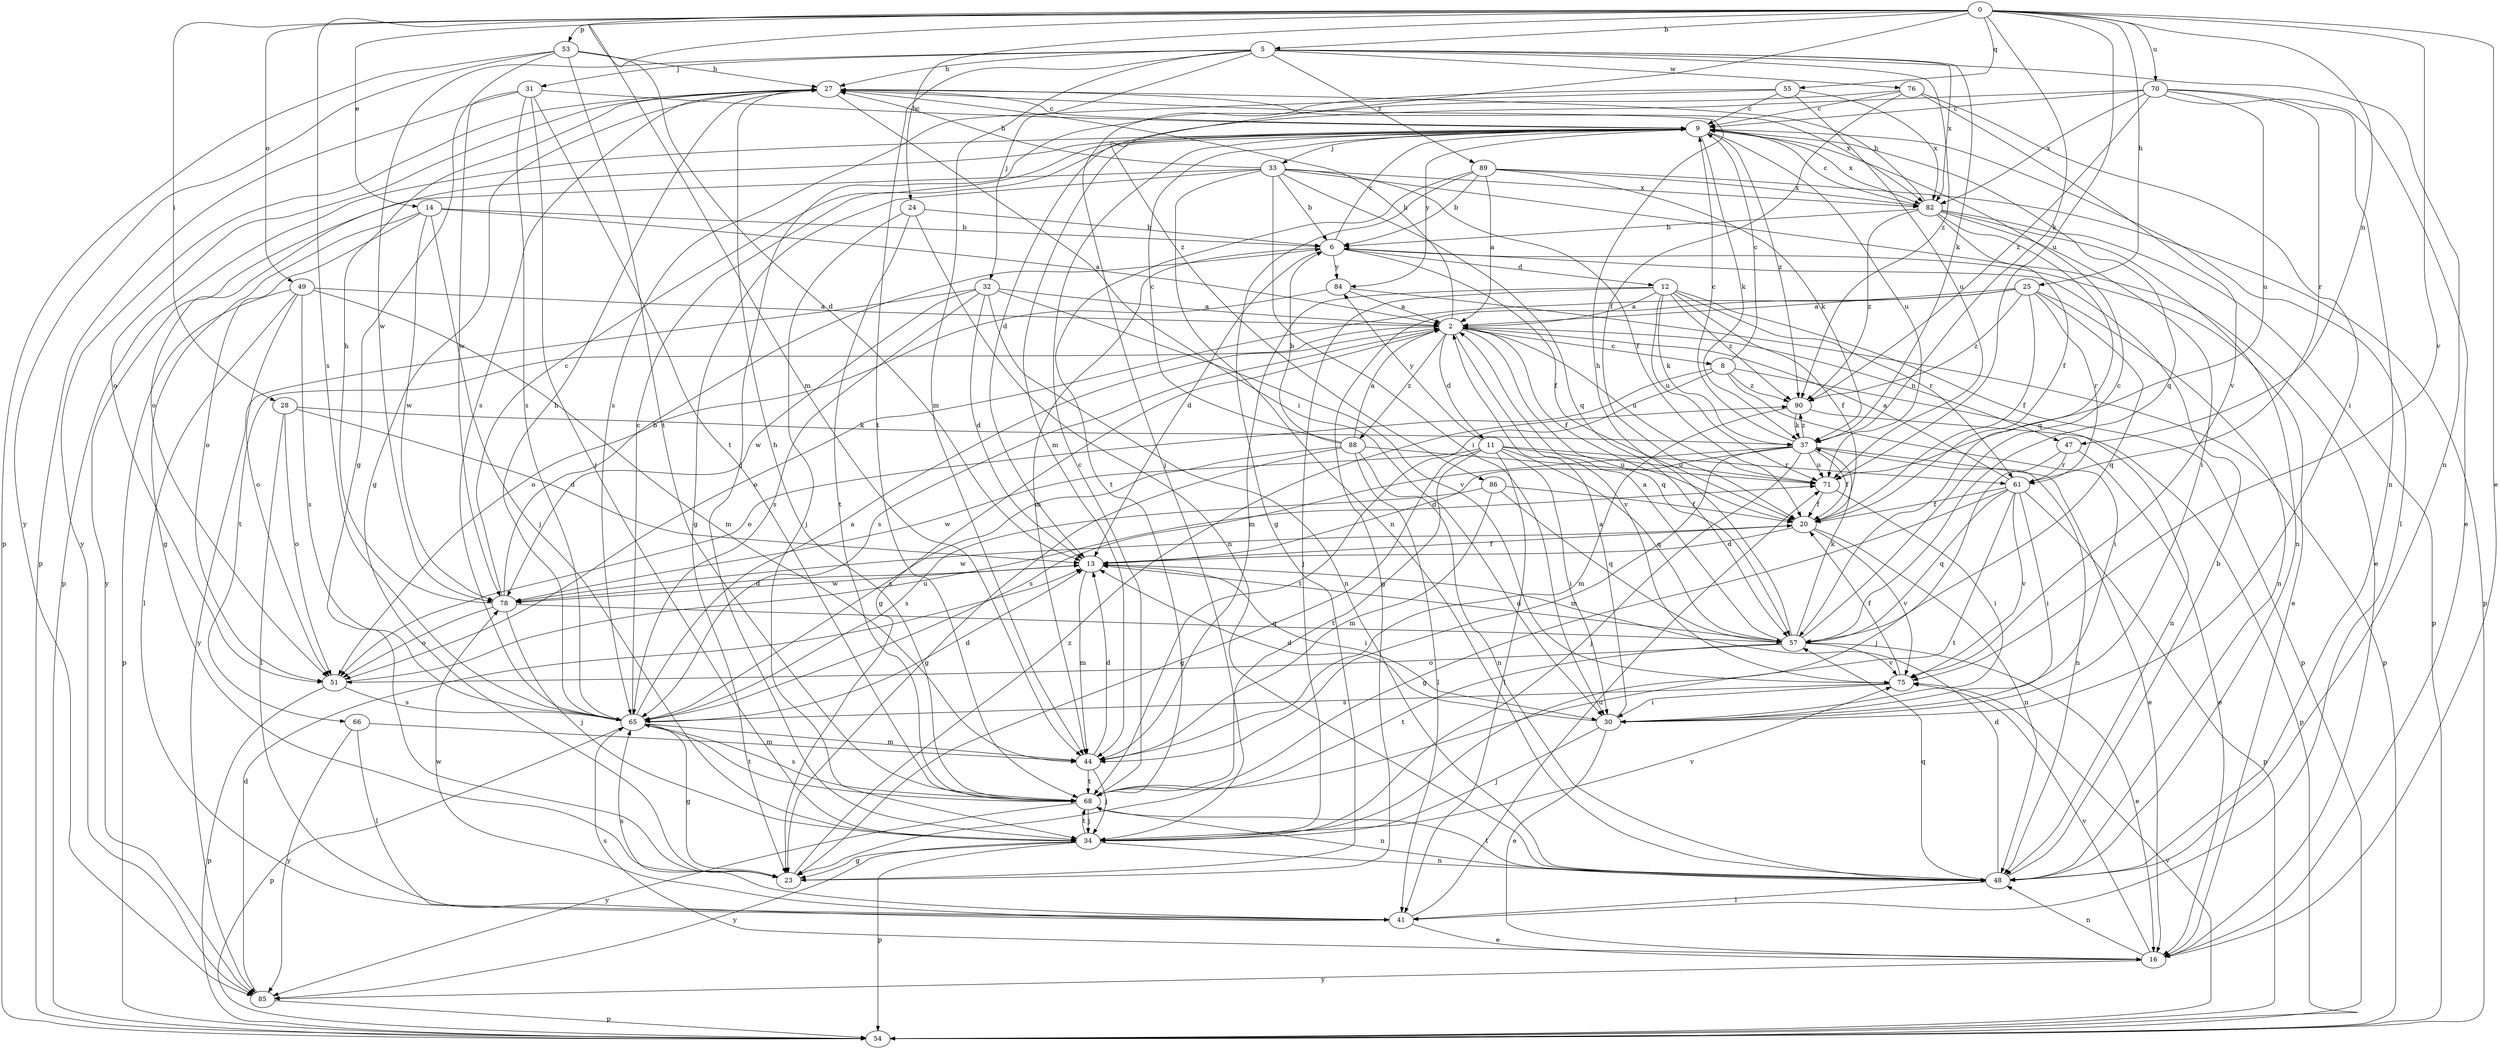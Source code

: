 strict digraph  {
0;
2;
5;
6;
8;
9;
11;
12;
13;
14;
16;
20;
23;
24;
25;
27;
28;
30;
31;
32;
33;
34;
37;
41;
44;
47;
48;
49;
51;
53;
54;
55;
57;
61;
65;
66;
68;
70;
71;
75;
76;
78;
82;
84;
85;
86;
88;
89;
90;
0 -> 5  [label=b];
0 -> 14  [label=e];
0 -> 16  [label=e];
0 -> 24  [label=h];
0 -> 25  [label=h];
0 -> 28  [label=i];
0 -> 37  [label=k];
0 -> 44  [label=m];
0 -> 47  [label=n];
0 -> 49  [label=o];
0 -> 53  [label=p];
0 -> 55  [label=q];
0 -> 65  [label=s];
0 -> 70  [label=u];
0 -> 71  [label=u];
0 -> 75  [label=v];
0 -> 86  [label=z];
2 -> 8  [label=c];
2 -> 11  [label=d];
2 -> 20  [label=f];
2 -> 23  [label=g];
2 -> 27  [label=h];
2 -> 47  [label=n];
2 -> 57  [label=q];
2 -> 65  [label=s];
2 -> 66  [label=t];
2 -> 71  [label=u];
2 -> 75  [label=v];
2 -> 88  [label=z];
5 -> 27  [label=h];
5 -> 31  [label=j];
5 -> 32  [label=j];
5 -> 37  [label=k];
5 -> 44  [label=m];
5 -> 48  [label=n];
5 -> 68  [label=t];
5 -> 76  [label=w];
5 -> 78  [label=w];
5 -> 82  [label=x];
5 -> 89  [label=z];
5 -> 90  [label=z];
6 -> 9  [label=c];
6 -> 12  [label=d];
6 -> 13  [label=d];
6 -> 16  [label=e];
6 -> 20  [label=f];
6 -> 44  [label=m];
6 -> 84  [label=y];
8 -> 9  [label=c];
8 -> 30  [label=i];
8 -> 48  [label=n];
8 -> 51  [label=o];
8 -> 68  [label=t];
8 -> 90  [label=z];
9 -> 33  [label=j];
9 -> 37  [label=k];
9 -> 41  [label=l];
9 -> 44  [label=m];
9 -> 51  [label=o];
9 -> 54  [label=p];
9 -> 57  [label=q];
9 -> 71  [label=u];
9 -> 82  [label=x];
9 -> 84  [label=y];
9 -> 90  [label=z];
11 -> 23  [label=g];
11 -> 30  [label=i];
11 -> 41  [label=l];
11 -> 57  [label=q];
11 -> 61  [label=r];
11 -> 68  [label=t];
11 -> 71  [label=u];
11 -> 78  [label=w];
11 -> 84  [label=y];
12 -> 2  [label=a];
12 -> 20  [label=f];
12 -> 34  [label=j];
12 -> 37  [label=k];
12 -> 44  [label=m];
12 -> 54  [label=p];
12 -> 61  [label=r];
12 -> 71  [label=u];
12 -> 90  [label=z];
13 -> 20  [label=f];
13 -> 30  [label=i];
13 -> 44  [label=m];
13 -> 78  [label=w];
14 -> 2  [label=a];
14 -> 6  [label=b];
14 -> 23  [label=g];
14 -> 34  [label=j];
14 -> 51  [label=o];
14 -> 78  [label=w];
16 -> 48  [label=n];
16 -> 65  [label=s];
16 -> 75  [label=v];
16 -> 85  [label=y];
20 -> 13  [label=d];
20 -> 48  [label=n];
20 -> 75  [label=v];
20 -> 78  [label=w];
23 -> 90  [label=z];
24 -> 6  [label=b];
24 -> 34  [label=j];
24 -> 48  [label=n];
24 -> 68  [label=t];
25 -> 2  [label=a];
25 -> 20  [label=f];
25 -> 23  [label=g];
25 -> 48  [label=n];
25 -> 51  [label=o];
25 -> 57  [label=q];
25 -> 61  [label=r];
25 -> 90  [label=z];
27 -> 9  [label=c];
27 -> 23  [label=g];
27 -> 30  [label=i];
27 -> 51  [label=o];
27 -> 65  [label=s];
27 -> 82  [label=x];
27 -> 85  [label=y];
28 -> 13  [label=d];
28 -> 37  [label=k];
28 -> 41  [label=l];
28 -> 51  [label=o];
30 -> 2  [label=a];
30 -> 13  [label=d];
30 -> 16  [label=e];
30 -> 34  [label=j];
31 -> 9  [label=c];
31 -> 34  [label=j];
31 -> 54  [label=p];
31 -> 65  [label=s];
31 -> 68  [label=t];
31 -> 78  [label=w];
32 -> 2  [label=a];
32 -> 13  [label=d];
32 -> 48  [label=n];
32 -> 65  [label=s];
32 -> 75  [label=v];
32 -> 78  [label=w];
32 -> 85  [label=y];
33 -> 6  [label=b];
33 -> 16  [label=e];
33 -> 20  [label=f];
33 -> 23  [label=g];
33 -> 27  [label=h];
33 -> 30  [label=i];
33 -> 48  [label=n];
33 -> 57  [label=q];
33 -> 82  [label=x];
33 -> 85  [label=y];
34 -> 23  [label=g];
34 -> 48  [label=n];
34 -> 54  [label=p];
34 -> 68  [label=t];
34 -> 75  [label=v];
34 -> 85  [label=y];
37 -> 9  [label=c];
37 -> 13  [label=d];
37 -> 16  [label=e];
37 -> 20  [label=f];
37 -> 34  [label=j];
37 -> 44  [label=m];
37 -> 48  [label=n];
37 -> 65  [label=s];
37 -> 71  [label=u];
37 -> 90  [label=z];
41 -> 16  [label=e];
41 -> 65  [label=s];
41 -> 71  [label=u];
41 -> 78  [label=w];
44 -> 13  [label=d];
44 -> 34  [label=j];
44 -> 68  [label=t];
47 -> 16  [label=e];
47 -> 34  [label=j];
47 -> 61  [label=r];
48 -> 6  [label=b];
48 -> 13  [label=d];
48 -> 41  [label=l];
48 -> 57  [label=q];
48 -> 68  [label=t];
49 -> 2  [label=a];
49 -> 41  [label=l];
49 -> 44  [label=m];
49 -> 51  [label=o];
49 -> 54  [label=p];
49 -> 65  [label=s];
51 -> 54  [label=p];
51 -> 65  [label=s];
51 -> 71  [label=u];
53 -> 13  [label=d];
53 -> 23  [label=g];
53 -> 27  [label=h];
53 -> 54  [label=p];
53 -> 68  [label=t];
53 -> 85  [label=y];
54 -> 75  [label=v];
55 -> 9  [label=c];
55 -> 34  [label=j];
55 -> 65  [label=s];
55 -> 71  [label=u];
55 -> 82  [label=x];
57 -> 2  [label=a];
57 -> 9  [label=c];
57 -> 13  [label=d];
57 -> 16  [label=e];
57 -> 27  [label=h];
57 -> 37  [label=k];
57 -> 51  [label=o];
57 -> 68  [label=t];
57 -> 75  [label=v];
61 -> 2  [label=a];
61 -> 20  [label=f];
61 -> 23  [label=g];
61 -> 30  [label=i];
61 -> 54  [label=p];
61 -> 57  [label=q];
61 -> 68  [label=t];
61 -> 75  [label=v];
65 -> 2  [label=a];
65 -> 9  [label=c];
65 -> 13  [label=d];
65 -> 23  [label=g];
65 -> 27  [label=h];
65 -> 44  [label=m];
65 -> 54  [label=p];
65 -> 68  [label=t];
66 -> 41  [label=l];
66 -> 44  [label=m];
66 -> 85  [label=y];
68 -> 9  [label=c];
68 -> 27  [label=h];
68 -> 34  [label=j];
68 -> 48  [label=n];
68 -> 65  [label=s];
68 -> 85  [label=y];
70 -> 9  [label=c];
70 -> 13  [label=d];
70 -> 16  [label=e];
70 -> 48  [label=n];
70 -> 61  [label=r];
70 -> 71  [label=u];
70 -> 82  [label=x];
70 -> 90  [label=z];
71 -> 20  [label=f];
71 -> 30  [label=i];
75 -> 20  [label=f];
75 -> 30  [label=i];
75 -> 65  [label=s];
76 -> 9  [label=c];
76 -> 20  [label=f];
76 -> 30  [label=i];
76 -> 34  [label=j];
76 -> 75  [label=v];
78 -> 6  [label=b];
78 -> 9  [label=c];
78 -> 13  [label=d];
78 -> 27  [label=h];
78 -> 34  [label=j];
78 -> 51  [label=o];
78 -> 57  [label=q];
82 -> 6  [label=b];
82 -> 9  [label=c];
82 -> 20  [label=f];
82 -> 27  [label=h];
82 -> 30  [label=i];
82 -> 48  [label=n];
82 -> 54  [label=p];
82 -> 57  [label=q];
82 -> 90  [label=z];
84 -> 2  [label=a];
84 -> 51  [label=o];
84 -> 54  [label=p];
85 -> 13  [label=d];
85 -> 54  [label=p];
86 -> 20  [label=f];
86 -> 44  [label=m];
86 -> 57  [label=q];
86 -> 65  [label=s];
88 -> 2  [label=a];
88 -> 6  [label=b];
88 -> 9  [label=c];
88 -> 23  [label=g];
88 -> 41  [label=l];
88 -> 48  [label=n];
88 -> 65  [label=s];
88 -> 71  [label=u];
89 -> 2  [label=a];
89 -> 6  [label=b];
89 -> 23  [label=g];
89 -> 37  [label=k];
89 -> 54  [label=p];
89 -> 68  [label=t];
89 -> 82  [label=x];
90 -> 37  [label=k];
90 -> 44  [label=m];
90 -> 54  [label=p];
}
